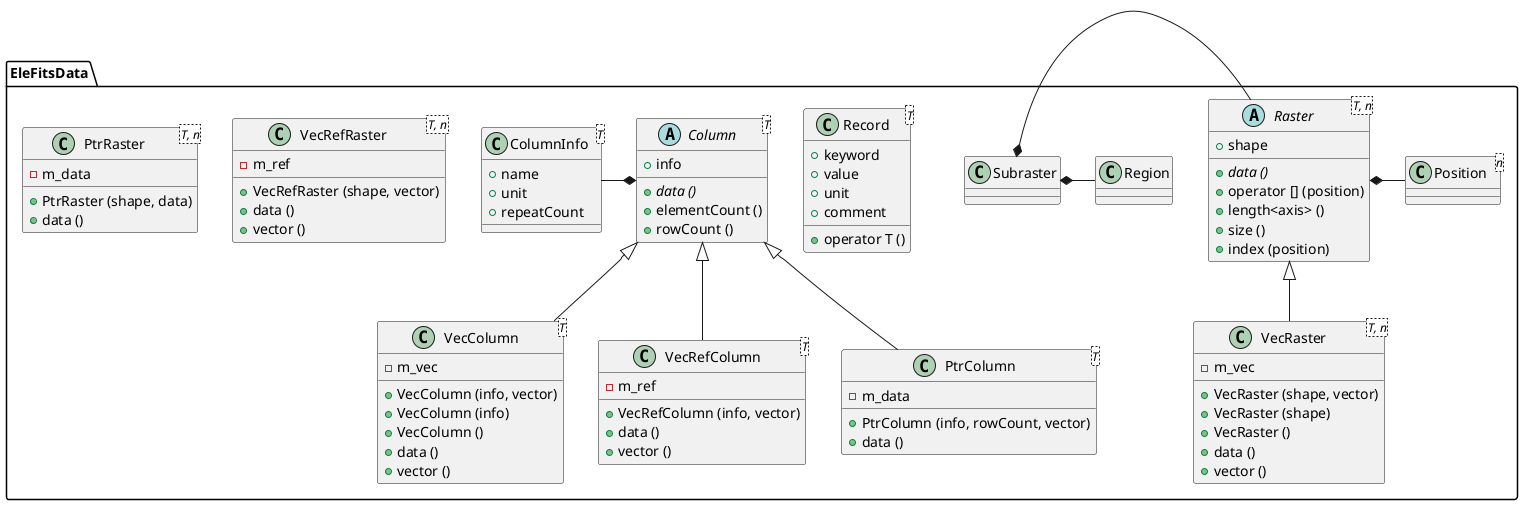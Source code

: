 @startuml

package EleFitsData {

Raster <|-- VecRaster
Raster *- Position
Subraster *- Raster
Subraster *- Region

Record -[hidden] Record

Column <|-- VecColumn
Column <|-- VecRefColumn
Column <|-- PtrColumn
ColumnInfo -* Column

class Position<n> {
}

abstract class Raster<T, n> {
+ shape
+ {abstract} data ()
+ operator [] (position)
+ length<axis> ()
+ size ()
+ index (position)
}

class VecRaster<T, n> {
- m_vec
+ VecRaster (shape, vector)
+ VecRaster (shape)
+ VecRaster ()
+ data ()
+ vector ()
}

class VecRefRaster<T, n> {
- m_ref
+ VecRefRaster (shape, vector)
+ data ()
+ vector ()
}

class PtrRaster<T, n> {
- m_data
+ PtrRaster (shape, data)
+ data ()
}

class Record<T> {
+ keyword
+ value
+ unit
+ comment
+ operator T ()
}

class ColumnInfo<T> {
+ name
+ unit
+ repeatCount
}

abstract class Column<T> {
+ info
+ {abstract} data ()
+ elementCount ()
+ rowCount ()
}

class VecColumn<T> {
- m_vec
+ VecColumn (info, vector)
+ VecColumn (info)
+ VecColumn ()
+ data ()
+ vector ()
}

class VecRefColumn<T> {
- m_ref
+ VecRefColumn (info, vector)
+ data ()
+ vector ()
}

class PtrColumn<T> {
- m_data
+ PtrColumn (info, rowCount, vector)
+ data ()
}

}

@enduml
